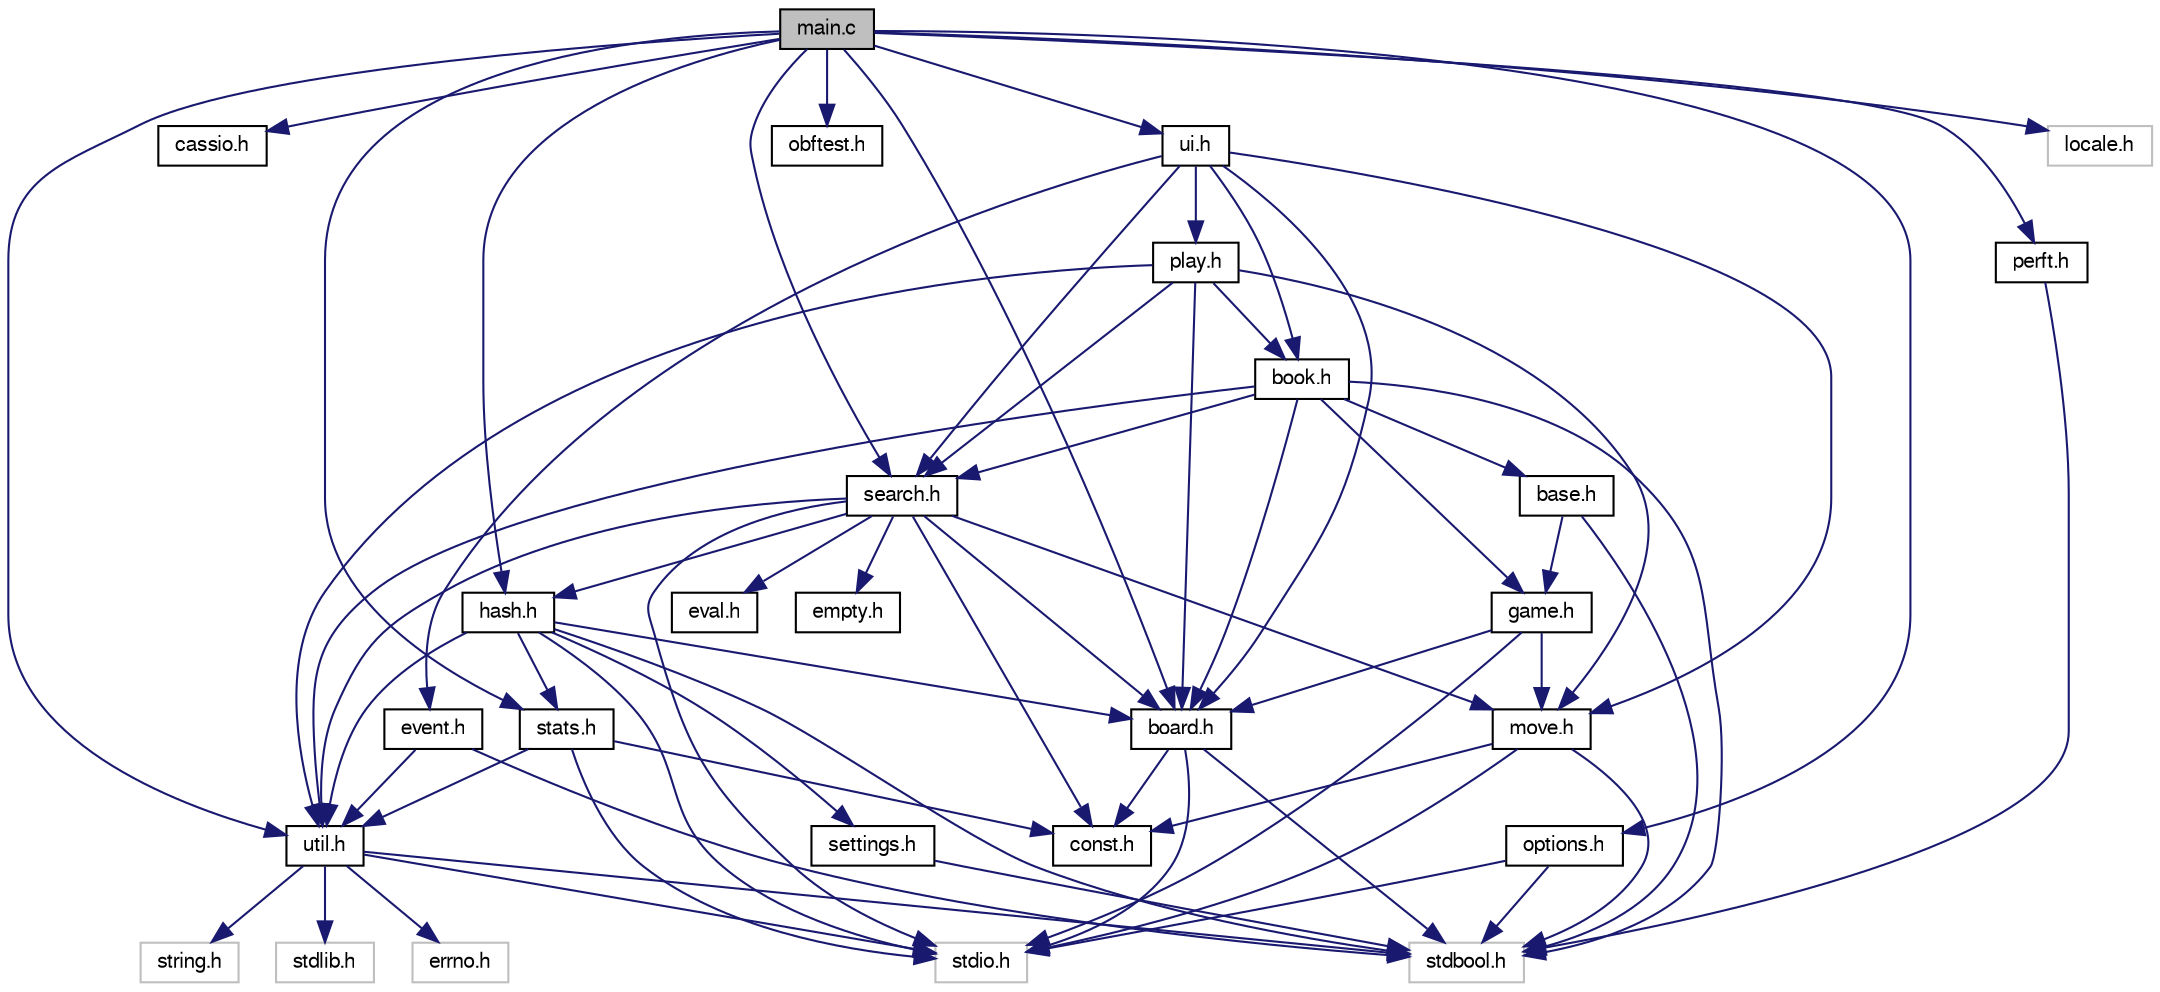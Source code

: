 digraph "main.c"
{
 // LATEX_PDF_SIZE
  bgcolor="transparent";
  edge [fontname="FreeSans",fontsize="10",labelfontname="FreeSans",labelfontsize="10"];
  node [fontname="FreeSans",fontsize="10",shape=record];
  Node1 [label="main.c",height=0.2,width=0.4,color="black", fillcolor="grey75", style="filled", fontcolor="black",tooltip="Main file."];
  Node1 -> Node2 [color="midnightblue",fontsize="10",style="solid",fontname="FreeSans"];
  Node2 [label="board.h",height=0.2,width=0.4,color="black",URL="$board_8h.html",tooltip=" "];
  Node2 -> Node3 [color="midnightblue",fontsize="10",style="solid",fontname="FreeSans"];
  Node3 [label="const.h",height=0.2,width=0.4,color="black",URL="$const_8h.html",tooltip=" "];
  Node2 -> Node4 [color="midnightblue",fontsize="10",style="solid",fontname="FreeSans"];
  Node4 [label="stdio.h",height=0.2,width=0.4,color="grey75",tooltip=" "];
  Node2 -> Node5 [color="midnightblue",fontsize="10",style="solid",fontname="FreeSans"];
  Node5 [label="stdbool.h",height=0.2,width=0.4,color="grey75",tooltip=" "];
  Node1 -> Node6 [color="midnightblue",fontsize="10",style="solid",fontname="FreeSans"];
  Node6 [label="cassio.h",height=0.2,width=0.4,color="black",URL="$cassio_8h.html",tooltip=" "];
  Node1 -> Node7 [color="midnightblue",fontsize="10",style="solid",fontname="FreeSans"];
  Node7 [label="hash.h",height=0.2,width=0.4,color="black",URL="$hash_8h.html",tooltip=" "];
  Node7 -> Node2 [color="midnightblue",fontsize="10",style="solid",fontname="FreeSans"];
  Node7 -> Node8 [color="midnightblue",fontsize="10",style="solid",fontname="FreeSans"];
  Node8 [label="settings.h",height=0.2,width=0.4,color="black",URL="$settings_8h.html",tooltip=" "];
  Node8 -> Node5 [color="midnightblue",fontsize="10",style="solid",fontname="FreeSans"];
  Node7 -> Node9 [color="midnightblue",fontsize="10",style="solid",fontname="FreeSans"];
  Node9 [label="util.h",height=0.2,width=0.4,color="black",URL="$util_8h.html",tooltip="Miscellaneous utilities header."];
  Node9 -> Node4 [color="midnightblue",fontsize="10",style="solid",fontname="FreeSans"];
  Node9 -> Node5 [color="midnightblue",fontsize="10",style="solid",fontname="FreeSans"];
  Node9 -> Node10 [color="midnightblue",fontsize="10",style="solid",fontname="FreeSans"];
  Node10 [label="stdlib.h",height=0.2,width=0.4,color="grey75",tooltip=" "];
  Node9 -> Node11 [color="midnightblue",fontsize="10",style="solid",fontname="FreeSans"];
  Node11 [label="errno.h",height=0.2,width=0.4,color="grey75",tooltip=" "];
  Node9 -> Node12 [color="midnightblue",fontsize="10",style="solid",fontname="FreeSans"];
  Node12 [label="string.h",height=0.2,width=0.4,color="grey75",tooltip=" "];
  Node7 -> Node13 [color="midnightblue",fontsize="10",style="solid",fontname="FreeSans"];
  Node13 [label="stats.h",height=0.2,width=0.4,color="black",URL="$stats_8h.html",tooltip="Statistics header."];
  Node13 -> Node3 [color="midnightblue",fontsize="10",style="solid",fontname="FreeSans"];
  Node13 -> Node9 [color="midnightblue",fontsize="10",style="solid",fontname="FreeSans"];
  Node13 -> Node4 [color="midnightblue",fontsize="10",style="solid",fontname="FreeSans"];
  Node7 -> Node5 [color="midnightblue",fontsize="10",style="solid",fontname="FreeSans"];
  Node7 -> Node4 [color="midnightblue",fontsize="10",style="solid",fontname="FreeSans"];
  Node1 -> Node14 [color="midnightblue",fontsize="10",style="solid",fontname="FreeSans"];
  Node14 [label="obftest.h",height=0.2,width=0.4,color="black",URL="$obftest_8h.html",tooltip="Problem solver."];
  Node1 -> Node15 [color="midnightblue",fontsize="10",style="solid",fontname="FreeSans"];
  Node15 [label="options.h",height=0.2,width=0.4,color="black",URL="$options_8h.html",tooltip=" "];
  Node15 -> Node4 [color="midnightblue",fontsize="10",style="solid",fontname="FreeSans"];
  Node15 -> Node5 [color="midnightblue",fontsize="10",style="solid",fontname="FreeSans"];
  Node1 -> Node16 [color="midnightblue",fontsize="10",style="solid",fontname="FreeSans"];
  Node16 [label="perft.h",height=0.2,width=0.4,color="black",URL="$perft_8h.html",tooltip="Move generator test header file."];
  Node16 -> Node5 [color="midnightblue",fontsize="10",style="solid",fontname="FreeSans"];
  Node1 -> Node17 [color="midnightblue",fontsize="10",style="solid",fontname="FreeSans"];
  Node17 [label="search.h",height=0.2,width=0.4,color="black",URL="$search_8h.html",tooltip=" "];
  Node17 -> Node2 [color="midnightblue",fontsize="10",style="solid",fontname="FreeSans"];
  Node17 -> Node3 [color="midnightblue",fontsize="10",style="solid",fontname="FreeSans"];
  Node17 -> Node18 [color="midnightblue",fontsize="10",style="solid",fontname="FreeSans"];
  Node18 [label="empty.h",height=0.2,width=0.4,color="black",URL="$empty_8h.html",tooltip=" "];
  Node17 -> Node19 [color="midnightblue",fontsize="10",style="solid",fontname="FreeSans"];
  Node19 [label="eval.h",height=0.2,width=0.4,color="black",URL="$eval_8h.html",tooltip=" "];
  Node17 -> Node7 [color="midnightblue",fontsize="10",style="solid",fontname="FreeSans"];
  Node17 -> Node20 [color="midnightblue",fontsize="10",style="solid",fontname="FreeSans"];
  Node20 [label="move.h",height=0.2,width=0.4,color="black",URL="$move_8h.html",tooltip=" "];
  Node20 -> Node3 [color="midnightblue",fontsize="10",style="solid",fontname="FreeSans"];
  Node20 -> Node4 [color="midnightblue",fontsize="10",style="solid",fontname="FreeSans"];
  Node20 -> Node5 [color="midnightblue",fontsize="10",style="solid",fontname="FreeSans"];
  Node17 -> Node9 [color="midnightblue",fontsize="10",style="solid",fontname="FreeSans"];
  Node17 -> Node4 [color="midnightblue",fontsize="10",style="solid",fontname="FreeSans"];
  Node1 -> Node13 [color="midnightblue",fontsize="10",style="solid",fontname="FreeSans"];
  Node1 -> Node21 [color="midnightblue",fontsize="10",style="solid",fontname="FreeSans"];
  Node21 [label="ui.h",height=0.2,width=0.4,color="black",URL="$ui_8h.html",tooltip="User interface header."];
  Node21 -> Node2 [color="midnightblue",fontsize="10",style="solid",fontname="FreeSans"];
  Node21 -> Node22 [color="midnightblue",fontsize="10",style="solid",fontname="FreeSans"];
  Node22 [label="book.h",height=0.2,width=0.4,color="black",URL="$book_8h.html",tooltip=" "];
  Node22 -> Node23 [color="midnightblue",fontsize="10",style="solid",fontname="FreeSans"];
  Node23 [label="base.h",height=0.2,width=0.4,color="black",URL="$base_8h.html",tooltip=" "];
  Node23 -> Node24 [color="midnightblue",fontsize="10",style="solid",fontname="FreeSans"];
  Node24 [label="game.h",height=0.2,width=0.4,color="black",URL="$game_8h.html",tooltip=" "];
  Node24 -> Node2 [color="midnightblue",fontsize="10",style="solid",fontname="FreeSans"];
  Node24 -> Node20 [color="midnightblue",fontsize="10",style="solid",fontname="FreeSans"];
  Node24 -> Node4 [color="midnightblue",fontsize="10",style="solid",fontname="FreeSans"];
  Node23 -> Node5 [color="midnightblue",fontsize="10",style="solid",fontname="FreeSans"];
  Node22 -> Node2 [color="midnightblue",fontsize="10",style="solid",fontname="FreeSans"];
  Node22 -> Node24 [color="midnightblue",fontsize="10",style="solid",fontname="FreeSans"];
  Node22 -> Node17 [color="midnightblue",fontsize="10",style="solid",fontname="FreeSans"];
  Node22 -> Node9 [color="midnightblue",fontsize="10",style="solid",fontname="FreeSans"];
  Node22 -> Node5 [color="midnightblue",fontsize="10",style="solid",fontname="FreeSans"];
  Node21 -> Node25 [color="midnightblue",fontsize="10",style="solid",fontname="FreeSans"];
  Node25 [label="event.h",height=0.2,width=0.4,color="black",URL="$event_8h.html",tooltip=" "];
  Node25 -> Node5 [color="midnightblue",fontsize="10",style="solid",fontname="FreeSans"];
  Node25 -> Node9 [color="midnightblue",fontsize="10",style="solid",fontname="FreeSans"];
  Node21 -> Node17 [color="midnightblue",fontsize="10",style="solid",fontname="FreeSans"];
  Node21 -> Node20 [color="midnightblue",fontsize="10",style="solid",fontname="FreeSans"];
  Node21 -> Node26 [color="midnightblue",fontsize="10",style="solid",fontname="FreeSans"];
  Node26 [label="play.h",height=0.2,width=0.4,color="black",URL="$play_8h.html",tooltip="Edax play control - header file."];
  Node26 -> Node2 [color="midnightblue",fontsize="10",style="solid",fontname="FreeSans"];
  Node26 -> Node22 [color="midnightblue",fontsize="10",style="solid",fontname="FreeSans"];
  Node26 -> Node17 [color="midnightblue",fontsize="10",style="solid",fontname="FreeSans"];
  Node26 -> Node20 [color="midnightblue",fontsize="10",style="solid",fontname="FreeSans"];
  Node26 -> Node9 [color="midnightblue",fontsize="10",style="solid",fontname="FreeSans"];
  Node1 -> Node9 [color="midnightblue",fontsize="10",style="solid",fontname="FreeSans"];
  Node1 -> Node27 [color="midnightblue",fontsize="10",style="solid",fontname="FreeSans"];
  Node27 [label="locale.h",height=0.2,width=0.4,color="grey75",tooltip=" "];
}
